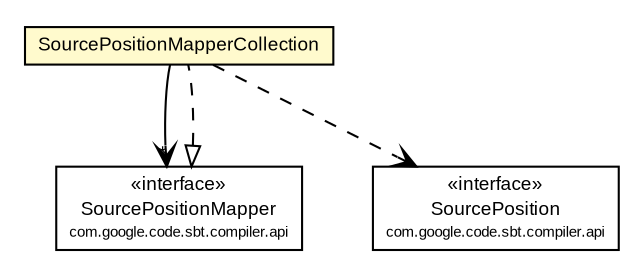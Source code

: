 #!/usr/local/bin/dot
#
# Class diagram 
# Generated by UMLGraph version R5_6-24-gf6e263 (http://www.umlgraph.org/)
#

digraph G {
	edge [fontname="arial",fontsize=10,labelfontname="arial",labelfontsize=10];
	node [fontname="arial",fontsize=10,shape=plaintext];
	nodesep=0.25;
	ranksep=0.5;
	// com.google.code.sbt.compiler.plugin.SourcePositionMapperCollection
	c127 [label=<<table title="com.google.code.sbt.compiler.plugin.SourcePositionMapperCollection" border="0" cellborder="1" cellspacing="0" cellpadding="2" port="p" bgcolor="lemonChiffon" href="./SourcePositionMapperCollection.html">
		<tr><td><table border="0" cellspacing="0" cellpadding="1">
<tr><td align="center" balign="center"> SourcePositionMapperCollection </td></tr>
		</table></td></tr>
		</table>>, URL="./SourcePositionMapperCollection.html", fontname="arial", fontcolor="black", fontsize=9.0];
	//com.google.code.sbt.compiler.plugin.SourcePositionMapperCollection implements com.google.code.sbt.compiler.api.SourcePositionMapper
	c134:p -> c127:p [dir=back,arrowtail=empty,style=dashed];
	// com.google.code.sbt.compiler.plugin.SourcePositionMapperCollection NAVASSOC com.google.code.sbt.compiler.api.SourcePositionMapper
	c127:p -> c134:p [taillabel="", label="", headlabel="*", fontname="arial", fontcolor="black", fontsize=10.0, color="black", arrowhead=open];
	// com.google.code.sbt.compiler.plugin.SourcePositionMapperCollection DEPEND com.google.code.sbt.compiler.api.SourcePosition
	c127:p -> c135:p [taillabel="", label="", headlabel="", fontname="arial", fontcolor="black", fontsize=10.0, color="black", arrowhead=open, style=dashed];
	// com.google.code.sbt.compiler.api.SourcePosition
	c135 [label=<<table title="com.google.code.sbt.compiler.api.SourcePosition" border="0" cellborder="1" cellspacing="0" cellpadding="2" port="p">
		<tr><td><table border="0" cellspacing="0" cellpadding="1">
<tr><td align="center" balign="center"> &#171;interface&#187; </td></tr>
<tr><td align="center" balign="center"> SourcePosition </td></tr>
<tr><td align="center" balign="center"><font point-size="7.0"> com.google.code.sbt.compiler.api </font></td></tr>
		</table></td></tr>
		</table>>, URL="null", fontname="arial", fontcolor="black", fontsize=9.0];
	// com.google.code.sbt.compiler.api.SourcePositionMapper
	c134 [label=<<table title="com.google.code.sbt.compiler.api.SourcePositionMapper" border="0" cellborder="1" cellspacing="0" cellpadding="2" port="p">
		<tr><td><table border="0" cellspacing="0" cellpadding="1">
<tr><td align="center" balign="center"> &#171;interface&#187; </td></tr>
<tr><td align="center" balign="center"> SourcePositionMapper </td></tr>
<tr><td align="center" balign="center"><font point-size="7.0"> com.google.code.sbt.compiler.api </font></td></tr>
		</table></td></tr>
		</table>>, URL="null", fontname="arial", fontcolor="black", fontsize=9.0];
}

